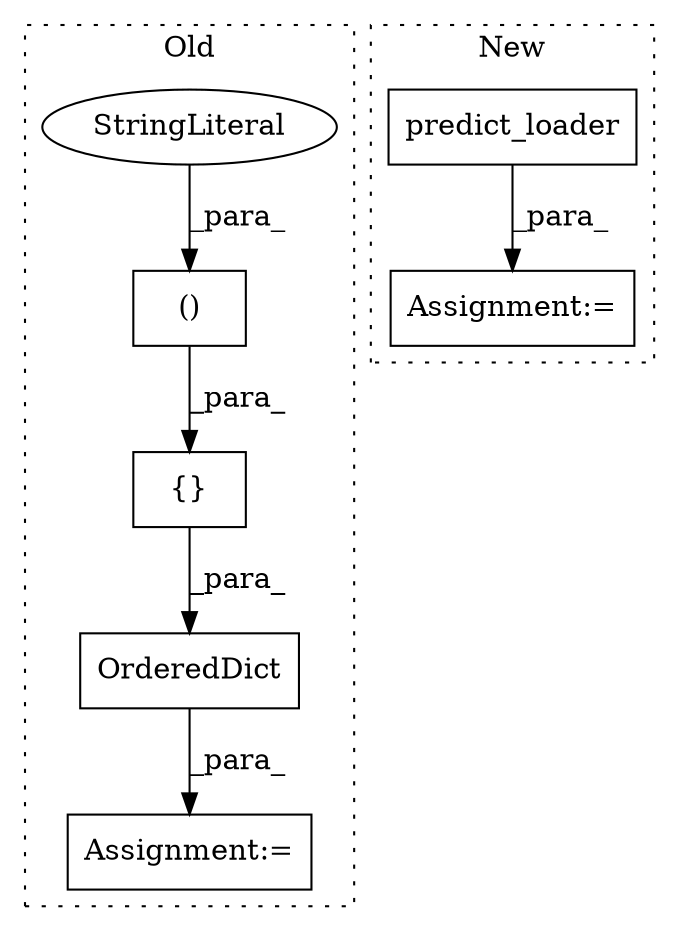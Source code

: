 digraph G {
subgraph cluster0 {
1 [label="{}" a="4" s="2732,2774" l="6,2" shape="box"];
3 [label="()" a="106" s="2738" l="36" shape="box"];
4 [label="OrderedDict" a="32" s="2711,2776" l="12,1" shape="box"];
5 [label="Assignment:=" a="7" s="2698" l="1" shape="box"];
6 [label="StringLiteral" a="45" s="2738" l="7" shape="ellipse"];
label = "Old";
style="dotted";
}
subgraph cluster1 {
2 [label="predict_loader" a="32" s="2634,2665" l="15,1" shape="box"];
7 [label="Assignment:=" a="7" s="2626" l="1" shape="box"];
label = "New";
style="dotted";
}
1 -> 4 [label="_para_"];
2 -> 7 [label="_para_"];
3 -> 1 [label="_para_"];
4 -> 5 [label="_para_"];
6 -> 3 [label="_para_"];
}